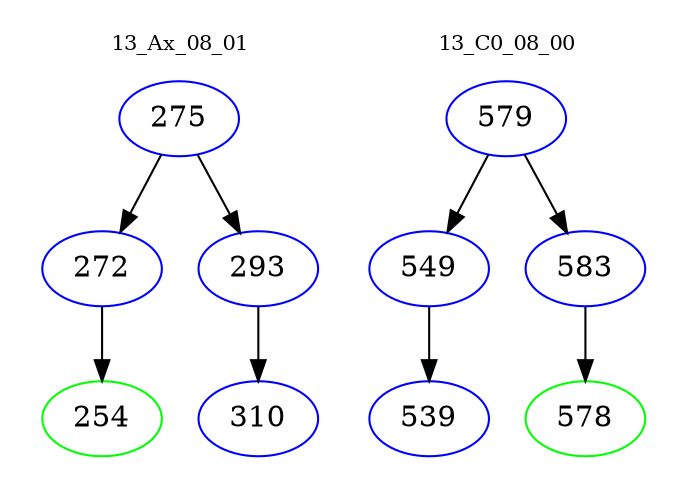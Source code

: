 digraph{
subgraph cluster_0 {
color = white
label = "13_Ax_08_01";
fontsize=10;
T0_275 [label="275", color="blue"]
T0_275 -> T0_272 [color="black"]
T0_272 [label="272", color="blue"]
T0_272 -> T0_254 [color="black"]
T0_254 [label="254", color="green"]
T0_275 -> T0_293 [color="black"]
T0_293 [label="293", color="blue"]
T0_293 -> T0_310 [color="black"]
T0_310 [label="310", color="blue"]
}
subgraph cluster_1 {
color = white
label = "13_C0_08_00";
fontsize=10;
T1_579 [label="579", color="blue"]
T1_579 -> T1_549 [color="black"]
T1_549 [label="549", color="blue"]
T1_549 -> T1_539 [color="black"]
T1_539 [label="539", color="blue"]
T1_579 -> T1_583 [color="black"]
T1_583 [label="583", color="blue"]
T1_583 -> T1_578 [color="black"]
T1_578 [label="578", color="green"]
}
}
